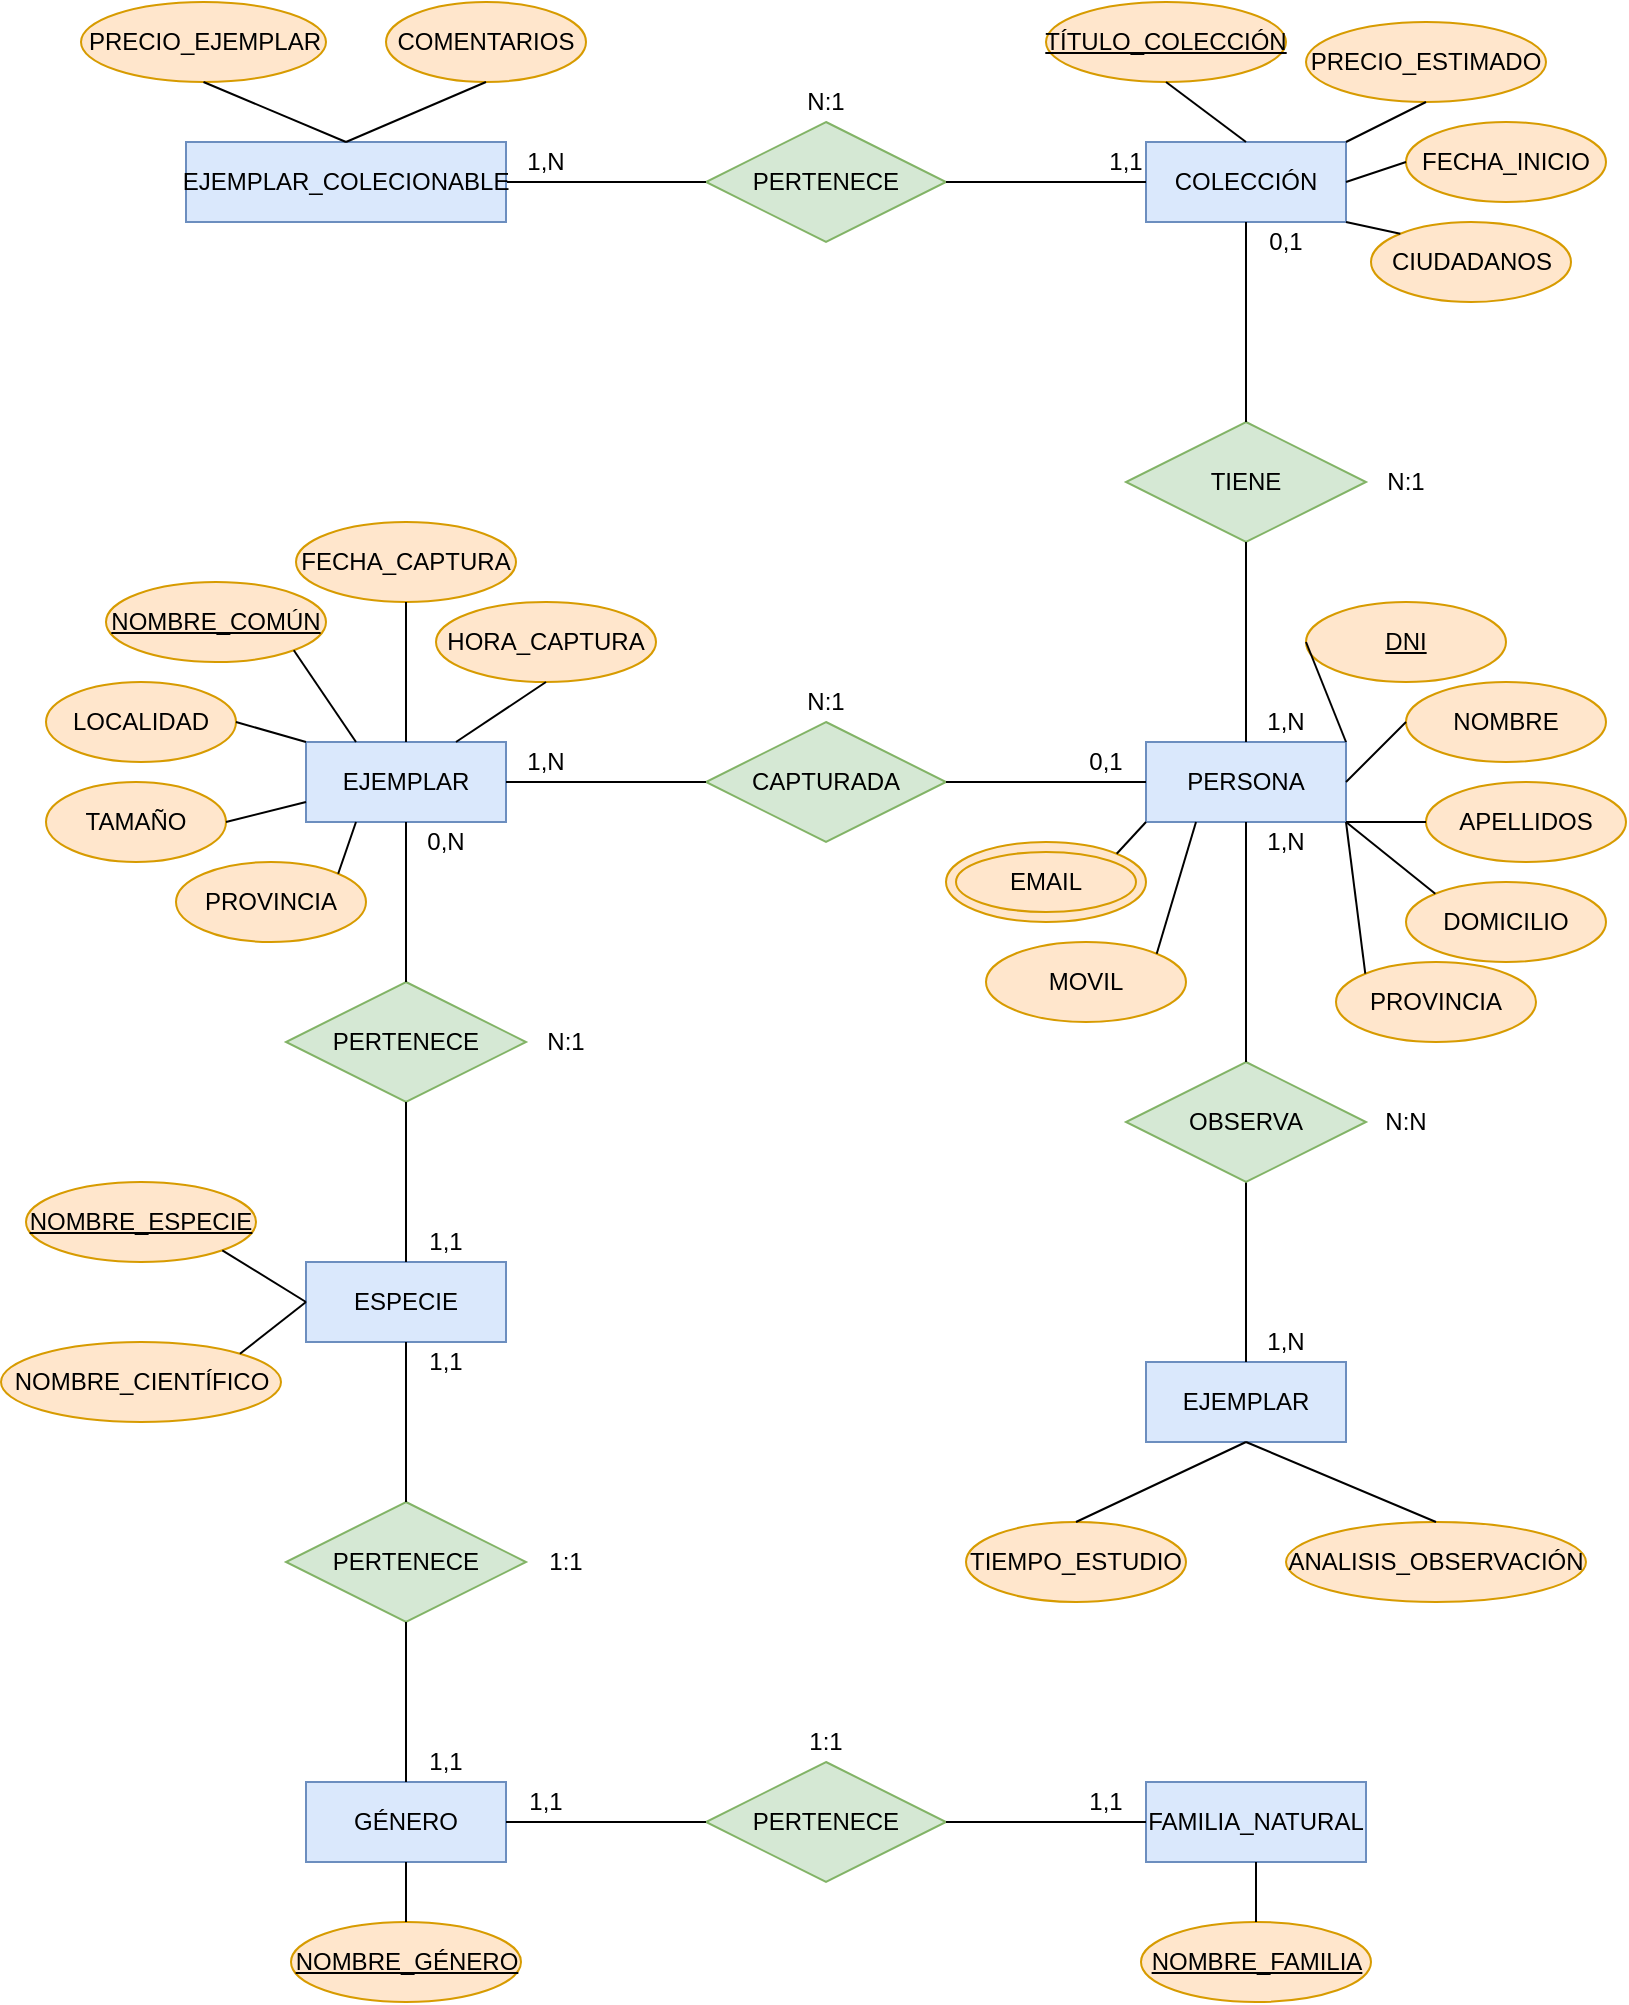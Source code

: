 <mxfile version="13.8.0" type="github">
  <diagram id="aS1bSHgf334arEzohaGG" name="Page-1">
    <mxGraphModel dx="461" dy="755" grid="1" gridSize="10" guides="1" tooltips="1" connect="1" arrows="1" fold="1" page="1" pageScale="1" pageWidth="827" pageHeight="1169" math="0" shadow="0">
      <root>
        <mxCell id="0" />
        <mxCell id="1" parent="0" />
        <mxCell id="4E6zuS6jmFUrRHndEYqX-1" value="EJEMPLAR" style="whiteSpace=wrap;html=1;align=center;fillColor=#dae8fc;strokeColor=#6c8ebf;" parent="1" vertex="1">
          <mxGeometry x="160" y="410" width="100" height="40" as="geometry" />
        </mxCell>
        <mxCell id="4E6zuS6jmFUrRHndEYqX-2" value="HORA_CAPTURA" style="ellipse;whiteSpace=wrap;html=1;align=center;fillColor=#ffe6cc;strokeColor=#d79b00;" parent="1" vertex="1">
          <mxGeometry x="225" y="340" width="110" height="40" as="geometry" />
        </mxCell>
        <mxCell id="4E6zuS6jmFUrRHndEYqX-4" value="CAPTURADA" style="shape=rhombus;perimeter=rhombusPerimeter;whiteSpace=wrap;html=1;align=center;fillColor=#d5e8d4;strokeColor=#82b366;" parent="1" vertex="1">
          <mxGeometry x="360" y="400" width="120" height="60" as="geometry" />
        </mxCell>
        <mxCell id="4E6zuS6jmFUrRHndEYqX-5" value="PERSONA" style="whiteSpace=wrap;html=1;align=center;fillColor=#dae8fc;strokeColor=#6c8ebf;" parent="1" vertex="1">
          <mxGeometry x="580" y="410" width="100" height="40" as="geometry" />
        </mxCell>
        <mxCell id="4E6zuS6jmFUrRHndEYqX-6" value="PERTENECE" style="shape=rhombus;perimeter=rhombusPerimeter;whiteSpace=wrap;html=1;align=center;fillColor=#d5e8d4;strokeColor=#82b366;" parent="1" vertex="1">
          <mxGeometry x="150" y="530" width="120" height="60" as="geometry" />
        </mxCell>
        <mxCell id="4E6zuS6jmFUrRHndEYqX-7" value="" style="endArrow=none;html=1;exitX=0.5;exitY=0;exitDx=0;exitDy=0;entryX=0.5;entryY=1;entryDx=0;entryDy=0;" parent="1" source="4E6zuS6jmFUrRHndEYqX-6" target="4E6zuS6jmFUrRHndEYqX-1" edge="1">
          <mxGeometry width="50" height="50" relative="1" as="geometry">
            <mxPoint x="390" y="550" as="sourcePoint" />
            <mxPoint x="230" y="460" as="targetPoint" />
          </mxGeometry>
        </mxCell>
        <mxCell id="4E6zuS6jmFUrRHndEYqX-8" value="ESPECIE" style="whiteSpace=wrap;html=1;align=center;fillColor=#dae8fc;strokeColor=#6c8ebf;" parent="1" vertex="1">
          <mxGeometry x="160" y="670" width="100" height="40" as="geometry" />
        </mxCell>
        <mxCell id="4E6zuS6jmFUrRHndEYqX-9" value="" style="endArrow=none;html=1;exitX=0.5;exitY=0;exitDx=0;exitDy=0;entryX=0.5;entryY=1;entryDx=0;entryDy=0;" parent="1" source="4E6zuS6jmFUrRHndEYqX-8" target="4E6zuS6jmFUrRHndEYqX-6" edge="1">
          <mxGeometry width="50" height="50" relative="1" as="geometry">
            <mxPoint x="390" y="650" as="sourcePoint" />
            <mxPoint x="440" y="600" as="targetPoint" />
          </mxGeometry>
        </mxCell>
        <mxCell id="4E6zuS6jmFUrRHndEYqX-10" value="PERTENECE" style="shape=rhombus;perimeter=rhombusPerimeter;whiteSpace=wrap;html=1;align=center;fillColor=#d5e8d4;strokeColor=#82b366;" parent="1" vertex="1">
          <mxGeometry x="150" y="790" width="120" height="60" as="geometry" />
        </mxCell>
        <mxCell id="4E6zuS6jmFUrRHndEYqX-11" value="" style="endArrow=none;html=1;exitX=0.5;exitY=0;exitDx=0;exitDy=0;entryX=0.5;entryY=1;entryDx=0;entryDy=0;" parent="1" source="4E6zuS6jmFUrRHndEYqX-10" target="4E6zuS6jmFUrRHndEYqX-8" edge="1">
          <mxGeometry width="50" height="50" relative="1" as="geometry">
            <mxPoint x="390" y="810" as="sourcePoint" />
            <mxPoint x="240" y="740" as="targetPoint" />
          </mxGeometry>
        </mxCell>
        <mxCell id="4E6zuS6jmFUrRHndEYqX-12" value="GÉNERO&lt;span style=&quot;color: rgba(0 , 0 , 0 , 0) ; font-family: monospace ; font-size: 0px&quot;&gt;%3CmxGraphModel%3E%3Croot%3E%3CmxCell%20id%3D%220%22%2F%3E%3CmxCell%20id%3D%221%22%20parent%3D%220%22%2F%3E%3CmxCell%20id%3D%222%22%20value%3D%22ES_SEGUIDA%22%20style%3D%22shape%3Drhombus%3Bperimeter%3DrhombusPerimeter%3BwhiteSpace%3Dwrap%3Bhtml%3D1%3Balign%3Dcenter%3BfillColor%3D%23d5e8d4%3BstrokeColor%3D%2382b366%3B%22%20vertex%3D%221%22%20parent%3D%221%22%3E%3CmxGeometry%20x%3D%22150%22%20y%3D%22200%22%20width%3D%22120%22%20height%3D%2260%22%20as%3D%22geometry%22%2F%3E%3C%2FmxCell%3E%3CmxCell%20id%3D%223%22%20value%3D%22%22%20style%3D%22endArrow%3Dnone%3Bhtml%3D1%3BexitX%3D0.5%3BexitY%3D0%3BexitDx%3D0%3BexitDy%3D0%3BentryX%3D0.5%3BentryY%3D1%3BentryDx%3D0%3BentryDy%3D0%3B%22%20edge%3D%221%22%20source%3D%222%22%20parent%3D%221%22%3E%3CmxGeometry%20width%3D%2250%22%20height%3D%2250%22%20relative%3D%221%22%20as%3D%22geometry%22%3E%3CmxPoint%20x%3D%22390%22%20y%3D%22220%22%20as%3D%22sourcePoint%22%2F%3E%3CmxPoint%20x%3D%22210%22%20y%3D%22120%22%20as%3D%22targetPoint%22%2F%3E%3C%2FmxGeometry%3E%3C%2FmxCell%3E%3CmxCell%20id%3D%224%22%20value%3D%22ANIMALES%22%20style%3D%22whiteSpace%3Dwrap%3Bhtml%3D1%3Balign%3Dcenter%3BfillColor%3D%23dae8fc%3BstrokeColor%3D%236c8ebf%3B%22%20vertex%3D%221%22%20parent%3D%221%22%3E%3CmxGeometry%20x%3D%22160%22%20y%3D%22340%22%20width%3D%22100%22%20height%3D%2240%22%20as%3D%22geometry%22%2F%3E%3C%2FmxCell%3E%3CmxCell%20id%3D%225%22%20value%3D%22%22%20style%3D%22endArrow%3Dnone%3Bhtml%3D1%3BexitX%3D0.5%3BexitY%3D0%3BexitDx%3D0%3BexitDy%3D0%3BentryX%3D0.5%3BentryY%3D1%3BentryDx%3D0%3BentryDy%3D0%3B%22%20edge%3D%221%22%20source%3D%224%22%20target%3D%222%22%20parent%3D%221%22%3E%3CmxGeometry%20width%3D%2250%22%20height%3D%2250%22%20relative%3D%221%22%20as%3D%22geometry%22%3E%3CmxPoint%20x%3D%22390%22%20y%3D%22320%22%20as%3D%22sourcePoint%22%2F%3E%3CmxPoint%20x%3D%22440%22%20y%3D%22270%22%20as%3D%22targetPoint%22%2F%3E%3C%2FmxGeometry%3E%3C%2FmxCell%3E%3C%2Froot%3E%3C%2FmxGraphModel%3E&lt;/span&gt;" style="whiteSpace=wrap;html=1;align=center;fillColor=#dae8fc;strokeColor=#6c8ebf;" parent="1" vertex="1">
          <mxGeometry x="160" y="930" width="100" height="40" as="geometry" />
        </mxCell>
        <mxCell id="4E6zuS6jmFUrRHndEYqX-13" value="" style="endArrow=none;html=1;exitX=0.5;exitY=0;exitDx=0;exitDy=0;entryX=0.5;entryY=1;entryDx=0;entryDy=0;" parent="1" source="4E6zuS6jmFUrRHndEYqX-12" target="4E6zuS6jmFUrRHndEYqX-10" edge="1">
          <mxGeometry width="50" height="50" relative="1" as="geometry">
            <mxPoint x="390" y="910" as="sourcePoint" />
            <mxPoint x="440" y="860" as="targetPoint" />
          </mxGeometry>
        </mxCell>
        <mxCell id="4E6zuS6jmFUrRHndEYqX-14" value="PERTENECE" style="shape=rhombus;perimeter=rhombusPerimeter;whiteSpace=wrap;html=1;align=center;fillColor=#d5e8d4;strokeColor=#82b366;" parent="1" vertex="1">
          <mxGeometry x="360" y="920" width="120" height="60" as="geometry" />
        </mxCell>
        <mxCell id="4E6zuS6jmFUrRHndEYqX-15" value="" style="endArrow=none;html=1;exitX=0;exitY=0.5;exitDx=0;exitDy=0;entryX=1;entryY=0.5;entryDx=0;entryDy=0;" parent="1" source="4E6zuS6jmFUrRHndEYqX-14" target="4E6zuS6jmFUrRHndEYqX-12" edge="1">
          <mxGeometry width="50" height="50" relative="1" as="geometry">
            <mxPoint x="390" y="1070" as="sourcePoint" />
            <mxPoint x="230" y="1000" as="targetPoint" />
          </mxGeometry>
        </mxCell>
        <mxCell id="4E6zuS6jmFUrRHndEYqX-16" value="FAMILIA_NATURAL" style="whiteSpace=wrap;html=1;align=center;fillColor=#dae8fc;strokeColor=#6c8ebf;" parent="1" vertex="1">
          <mxGeometry x="580" y="930" width="110" height="40" as="geometry" />
        </mxCell>
        <mxCell id="4E6zuS6jmFUrRHndEYqX-17" value="" style="endArrow=none;html=1;exitX=0;exitY=0.5;exitDx=0;exitDy=0;entryX=1;entryY=0.5;entryDx=0;entryDy=0;" parent="1" source="4E6zuS6jmFUrRHndEYqX-16" target="4E6zuS6jmFUrRHndEYqX-14" edge="1">
          <mxGeometry width="50" height="50" relative="1" as="geometry">
            <mxPoint x="390" y="1170" as="sourcePoint" />
            <mxPoint x="440" y="1120" as="targetPoint" />
          </mxGeometry>
        </mxCell>
        <mxCell id="4E6zuS6jmFUrRHndEYqX-18" value="TIENE" style="shape=rhombus;perimeter=rhombusPerimeter;whiteSpace=wrap;html=1;align=center;fillColor=#d5e8d4;strokeColor=#82b366;" parent="1" vertex="1">
          <mxGeometry x="570" y="250" width="120" height="60" as="geometry" />
        </mxCell>
        <mxCell id="4E6zuS6jmFUrRHndEYqX-19" value="COLECCIÓN" style="whiteSpace=wrap;html=1;align=center;fillColor=#dae8fc;strokeColor=#6c8ebf;" parent="1" vertex="1">
          <mxGeometry x="580" y="110" width="100" height="40" as="geometry" />
        </mxCell>
        <mxCell id="4E6zuS6jmFUrRHndEYqX-20" value="PERTENECE" style="shape=rhombus;perimeter=rhombusPerimeter;whiteSpace=wrap;html=1;align=center;fillColor=#d5e8d4;strokeColor=#82b366;" parent="1" vertex="1">
          <mxGeometry x="360" y="100" width="120" height="60" as="geometry" />
        </mxCell>
        <mxCell id="4E6zuS6jmFUrRHndEYqX-21" value="" style="endArrow=none;html=1;exitX=1;exitY=0.5;exitDx=0;exitDy=0;entryX=0;entryY=0.5;entryDx=0;entryDy=0;" parent="1" source="4E6zuS6jmFUrRHndEYqX-1" target="4E6zuS6jmFUrRHndEYqX-4" edge="1">
          <mxGeometry width="50" height="50" relative="1" as="geometry">
            <mxPoint x="390" y="410" as="sourcePoint" />
            <mxPoint x="440" y="360" as="targetPoint" />
          </mxGeometry>
        </mxCell>
        <mxCell id="4E6zuS6jmFUrRHndEYqX-22" value="" style="endArrow=none;html=1;exitX=1;exitY=0.5;exitDx=0;exitDy=0;entryX=0;entryY=0.5;entryDx=0;entryDy=0;" parent="1" source="4E6zuS6jmFUrRHndEYqX-4" target="4E6zuS6jmFUrRHndEYqX-5" edge="1">
          <mxGeometry width="50" height="50" relative="1" as="geometry">
            <mxPoint x="270" y="440" as="sourcePoint" />
            <mxPoint x="370" y="440" as="targetPoint" />
          </mxGeometry>
        </mxCell>
        <mxCell id="4E6zuS6jmFUrRHndEYqX-23" value="" style="endArrow=none;html=1;exitX=0.5;exitY=0;exitDx=0;exitDy=0;entryX=0.5;entryY=1;entryDx=0;entryDy=0;" parent="1" source="4E6zuS6jmFUrRHndEYqX-5" target="4E6zuS6jmFUrRHndEYqX-18" edge="1">
          <mxGeometry width="50" height="50" relative="1" as="geometry">
            <mxPoint x="280" y="450" as="sourcePoint" />
            <mxPoint x="380" y="450" as="targetPoint" />
          </mxGeometry>
        </mxCell>
        <mxCell id="4E6zuS6jmFUrRHndEYqX-24" value="" style="endArrow=none;html=1;exitX=0.5;exitY=0;exitDx=0;exitDy=0;entryX=0.5;entryY=1;entryDx=0;entryDy=0;" parent="1" source="4E6zuS6jmFUrRHndEYqX-18" target="4E6zuS6jmFUrRHndEYqX-19" edge="1">
          <mxGeometry width="50" height="50" relative="1" as="geometry">
            <mxPoint x="290" y="460" as="sourcePoint" />
            <mxPoint x="390" y="460" as="targetPoint" />
          </mxGeometry>
        </mxCell>
        <mxCell id="4E6zuS6jmFUrRHndEYqX-25" value="" style="endArrow=none;html=1;exitX=1;exitY=0.5;exitDx=0;exitDy=0;entryX=0;entryY=0.5;entryDx=0;entryDy=0;" parent="1" source="4E6zuS6jmFUrRHndEYqX-67" target="4E6zuS6jmFUrRHndEYqX-20" edge="1">
          <mxGeometry width="50" height="50" relative="1" as="geometry">
            <mxPoint x="300" y="470" as="sourcePoint" />
            <mxPoint x="400" y="470" as="targetPoint" />
          </mxGeometry>
        </mxCell>
        <mxCell id="4E6zuS6jmFUrRHndEYqX-26" value="" style="endArrow=none;html=1;exitX=1;exitY=0.5;exitDx=0;exitDy=0;entryX=0;entryY=0.5;entryDx=0;entryDy=0;" parent="1" source="4E6zuS6jmFUrRHndEYqX-20" target="4E6zuS6jmFUrRHndEYqX-19" edge="1">
          <mxGeometry width="50" height="50" relative="1" as="geometry">
            <mxPoint x="390" y="210" as="sourcePoint" />
            <mxPoint x="440" y="160" as="targetPoint" />
          </mxGeometry>
        </mxCell>
        <mxCell id="4E6zuS6jmFUrRHndEYqX-27" value="N:1" style="text;html=1;strokeColor=none;fillColor=none;align=center;verticalAlign=middle;whiteSpace=wrap;rounded=0;" parent="1" vertex="1">
          <mxGeometry x="400" y="80" width="40" height="20" as="geometry" />
        </mxCell>
        <mxCell id="4E6zuS6jmFUrRHndEYqX-28" value="1,N" style="text;html=1;strokeColor=none;fillColor=none;align=center;verticalAlign=middle;whiteSpace=wrap;rounded=0;" parent="1" vertex="1">
          <mxGeometry x="260" y="110" width="40" height="20" as="geometry" />
        </mxCell>
        <mxCell id="4E6zuS6jmFUrRHndEYqX-29" value="1,1" style="text;html=1;strokeColor=none;fillColor=none;align=center;verticalAlign=middle;whiteSpace=wrap;rounded=0;" parent="1" vertex="1">
          <mxGeometry x="550" y="110" width="40" height="20" as="geometry" />
        </mxCell>
        <mxCell id="4E6zuS6jmFUrRHndEYqX-30" value="0,1" style="text;html=1;strokeColor=none;fillColor=none;align=center;verticalAlign=middle;whiteSpace=wrap;rounded=0;" parent="1" vertex="1">
          <mxGeometry x="630" y="150" width="40" height="20" as="geometry" />
        </mxCell>
        <mxCell id="4E6zuS6jmFUrRHndEYqX-31" value="N:1" style="text;html=1;strokeColor=none;fillColor=none;align=center;verticalAlign=middle;whiteSpace=wrap;rounded=0;" parent="1" vertex="1">
          <mxGeometry x="690" y="270" width="40" height="20" as="geometry" />
        </mxCell>
        <mxCell id="4E6zuS6jmFUrRHndEYqX-33" value="1,N" style="text;html=1;strokeColor=none;fillColor=none;align=center;verticalAlign=middle;whiteSpace=wrap;rounded=0;" parent="1" vertex="1">
          <mxGeometry x="630" y="390" width="40" height="20" as="geometry" />
        </mxCell>
        <mxCell id="4E6zuS6jmFUrRHndEYqX-34" value="1,N" style="text;html=1;strokeColor=none;fillColor=none;align=center;verticalAlign=middle;whiteSpace=wrap;rounded=0;" parent="1" vertex="1">
          <mxGeometry x="260" y="410" width="40" height="20" as="geometry" />
        </mxCell>
        <mxCell id="4E6zuS6jmFUrRHndEYqX-35" value="N:1" style="text;html=1;strokeColor=none;fillColor=none;align=center;verticalAlign=middle;whiteSpace=wrap;rounded=0;" parent="1" vertex="1">
          <mxGeometry x="400" y="380" width="40" height="20" as="geometry" />
        </mxCell>
        <mxCell id="4E6zuS6jmFUrRHndEYqX-36" value="0,1" style="text;html=1;strokeColor=none;fillColor=none;align=center;verticalAlign=middle;whiteSpace=wrap;rounded=0;" parent="1" vertex="1">
          <mxGeometry x="540" y="410" width="40" height="20" as="geometry" />
        </mxCell>
        <mxCell id="4E6zuS6jmFUrRHndEYqX-37" value="DNI" style="ellipse;whiteSpace=wrap;html=1;align=center;fillColor=#ffe6cc;strokeColor=#d79b00;fontStyle=4" parent="1" vertex="1">
          <mxGeometry x="660" y="340" width="100" height="40" as="geometry" />
        </mxCell>
        <mxCell id="4E6zuS6jmFUrRHndEYqX-38" value="NOMBRE_FAMILIA" style="ellipse;whiteSpace=wrap;html=1;align=center;fillColor=#ffe6cc;strokeColor=#d79b00;fontStyle=4" parent="1" vertex="1">
          <mxGeometry x="577.5" y="1000" width="115" height="40" as="geometry" />
        </mxCell>
        <mxCell id="4E6zuS6jmFUrRHndEYqX-39" value="" style="endArrow=none;html=1;entryX=0.5;entryY=1;entryDx=0;entryDy=0;exitX=0.5;exitY=0;exitDx=0;exitDy=0;" parent="1" source="4E6zuS6jmFUrRHndEYqX-38" target="4E6zuS6jmFUrRHndEYqX-16" edge="1">
          <mxGeometry width="50" height="50" relative="1" as="geometry">
            <mxPoint x="400" y="800" as="sourcePoint" />
            <mxPoint x="450" y="750" as="targetPoint" />
          </mxGeometry>
        </mxCell>
        <mxCell id="4E6zuS6jmFUrRHndEYqX-40" value="NOMBRE_GÉNERO" style="ellipse;whiteSpace=wrap;html=1;align=center;fillColor=#ffe6cc;strokeColor=#d79b00;fontStyle=4" parent="1" vertex="1">
          <mxGeometry x="152.5" y="1000" width="115" height="40" as="geometry" />
        </mxCell>
        <mxCell id="4E6zuS6jmFUrRHndEYqX-41" value="" style="endArrow=none;html=1;exitX=0.5;exitY=0;exitDx=0;exitDy=0;entryX=0.5;entryY=1;entryDx=0;entryDy=0;" parent="1" source="4E6zuS6jmFUrRHndEYqX-40" target="4E6zuS6jmFUrRHndEYqX-12" edge="1">
          <mxGeometry width="50" height="50" relative="1" as="geometry">
            <mxPoint x="400" y="800" as="sourcePoint" />
            <mxPoint x="450" y="750" as="targetPoint" />
          </mxGeometry>
        </mxCell>
        <mxCell id="4E6zuS6jmFUrRHndEYqX-42" value="1,1" style="text;html=1;strokeColor=none;fillColor=none;align=center;verticalAlign=middle;whiteSpace=wrap;rounded=0;" parent="1" vertex="1">
          <mxGeometry x="260" y="930" width="40" height="20" as="geometry" />
        </mxCell>
        <mxCell id="4E6zuS6jmFUrRHndEYqX-43" value="1,1" style="text;html=1;strokeColor=none;fillColor=none;align=center;verticalAlign=middle;whiteSpace=wrap;rounded=0;" parent="1" vertex="1">
          <mxGeometry x="540" y="930" width="40" height="20" as="geometry" />
        </mxCell>
        <mxCell id="4E6zuS6jmFUrRHndEYqX-44" value="1:1" style="text;html=1;strokeColor=none;fillColor=none;align=center;verticalAlign=middle;whiteSpace=wrap;rounded=0;" parent="1" vertex="1">
          <mxGeometry x="400" y="900" width="40" height="20" as="geometry" />
        </mxCell>
        <mxCell id="4E6zuS6jmFUrRHndEYqX-46" value="NOMBRE_CIENTÍFICO" style="ellipse;whiteSpace=wrap;html=1;align=center;fillColor=#ffe6cc;strokeColor=#d79b00;fontStyle=0" parent="1" vertex="1">
          <mxGeometry x="7.5" y="710" width="140" height="40" as="geometry" />
        </mxCell>
        <mxCell id="4E6zuS6jmFUrRHndEYqX-47" value="NOMBRE_ESPECIE" style="ellipse;whiteSpace=wrap;html=1;align=center;fillColor=#ffe6cc;strokeColor=#d79b00;fontStyle=4" parent="1" vertex="1">
          <mxGeometry x="20" y="630" width="115" height="40" as="geometry" />
        </mxCell>
        <mxCell id="4E6zuS6jmFUrRHndEYqX-48" value="" style="endArrow=none;html=1;exitX=1;exitY=0;exitDx=0;exitDy=0;entryX=0;entryY=0.5;entryDx=0;entryDy=0;" parent="1" source="4E6zuS6jmFUrRHndEYqX-46" target="4E6zuS6jmFUrRHndEYqX-8" edge="1">
          <mxGeometry width="50" height="50" relative="1" as="geometry">
            <mxPoint x="400" y="800" as="sourcePoint" />
            <mxPoint x="450" y="750" as="targetPoint" />
          </mxGeometry>
        </mxCell>
        <mxCell id="4E6zuS6jmFUrRHndEYqX-49" value="" style="endArrow=none;html=1;exitX=1;exitY=1;exitDx=0;exitDy=0;entryX=0;entryY=0.5;entryDx=0;entryDy=0;" parent="1" source="4E6zuS6jmFUrRHndEYqX-47" target="4E6zuS6jmFUrRHndEYqX-8" edge="1">
          <mxGeometry width="50" height="50" relative="1" as="geometry">
            <mxPoint x="400" y="800" as="sourcePoint" />
            <mxPoint x="450" y="750" as="targetPoint" />
          </mxGeometry>
        </mxCell>
        <mxCell id="4E6zuS6jmFUrRHndEYqX-50" value="1:1" style="text;html=1;strokeColor=none;fillColor=none;align=center;verticalAlign=middle;whiteSpace=wrap;rounded=0;" parent="1" vertex="1">
          <mxGeometry x="270" y="810" width="40" height="20" as="geometry" />
        </mxCell>
        <mxCell id="4E6zuS6jmFUrRHndEYqX-51" value="1,1" style="text;html=1;strokeColor=none;fillColor=none;align=center;verticalAlign=middle;whiteSpace=wrap;rounded=0;" parent="1" vertex="1">
          <mxGeometry x="210" y="710" width="40" height="20" as="geometry" />
        </mxCell>
        <mxCell id="4E6zuS6jmFUrRHndEYqX-52" value="1,1" style="text;html=1;strokeColor=none;fillColor=none;align=center;verticalAlign=middle;whiteSpace=wrap;rounded=0;" parent="1" vertex="1">
          <mxGeometry x="210" y="910" width="40" height="20" as="geometry" />
        </mxCell>
        <mxCell id="4E6zuS6jmFUrRHndEYqX-53" value="NOMBRE" style="ellipse;whiteSpace=wrap;html=1;align=center;fillColor=#ffe6cc;strokeColor=#d79b00;" parent="1" vertex="1">
          <mxGeometry x="710" y="380" width="100" height="40" as="geometry" />
        </mxCell>
        <mxCell id="4E6zuS6jmFUrRHndEYqX-54" value="APELLIDOS&lt;span style=&quot;color: rgba(0 , 0 , 0 , 0) ; font-family: monospace ; font-size: 0px&quot;&gt;%3CmxGraphModel%3E%3Croot%3E%3CmxCell%20id%3D%220%22%2F%3E%3CmxCell%20id%3D%221%22%20parent%3D%220%22%2F%3E%3CmxCell%20id%3D%222%22%20value%3D%22NOMBRE%22%20style%3D%22ellipse%3BwhiteSpace%3Dwrap%3Bhtml%3D1%3Balign%3Dcenter%3BfillColor%3D%23ffe6cc%3BstrokeColor%3D%23d79b00%3B%22%20vertex%3D%221%22%20parent%3D%221%22%3E%3CmxGeometry%20x%3D%22690%22%20y%3D%22460%22%20width%3D%22100%22%20height%3D%2240%22%20as%3D%22geometry%22%2F%3E%3C%2FmxCell%3E%3C%2Froot%3E%3C%2FmxGraphModel%3E&lt;/span&gt;" style="ellipse;whiteSpace=wrap;html=1;align=center;fillColor=#ffe6cc;strokeColor=#d79b00;" parent="1" vertex="1">
          <mxGeometry x="720" y="430" width="100" height="40" as="geometry" />
        </mxCell>
        <mxCell id="4E6zuS6jmFUrRHndEYqX-55" value="DOMICILIO" style="ellipse;whiteSpace=wrap;html=1;align=center;fillColor=#ffe6cc;strokeColor=#d79b00;" parent="1" vertex="1">
          <mxGeometry x="710" y="480" width="100" height="40" as="geometry" />
        </mxCell>
        <mxCell id="4E6zuS6jmFUrRHndEYqX-56" value="MOVIL" style="ellipse;whiteSpace=wrap;html=1;align=center;fillColor=#ffe6cc;strokeColor=#d79b00;" parent="1" vertex="1">
          <mxGeometry x="500" y="510" width="100" height="40" as="geometry" />
        </mxCell>
        <mxCell id="4E6zuS6jmFUrRHndEYqX-57" value="EMAIL" style="ellipse;whiteSpace=wrap;html=1;align=center;fillColor=#ffe6cc;strokeColor=#d79b00;" parent="1" vertex="1">
          <mxGeometry x="480" y="460" width="100" height="40" as="geometry" />
        </mxCell>
        <mxCell id="4E6zuS6jmFUrRHndEYqX-58" value="" style="ellipse;whiteSpace=wrap;html=1;align=center;strokeColor=#d79b00;fillColor=none;" parent="1" vertex="1">
          <mxGeometry x="485" y="465" width="90" height="30" as="geometry" />
        </mxCell>
        <mxCell id="4E6zuS6jmFUrRHndEYqX-59" value="PROVINCIA" style="ellipse;whiteSpace=wrap;html=1;align=center;fillColor=#ffe6cc;strokeColor=#d79b00;" parent="1" vertex="1">
          <mxGeometry x="675" y="520" width="100" height="40" as="geometry" />
        </mxCell>
        <mxCell id="4E6zuS6jmFUrRHndEYqX-60" value="" style="endArrow=none;html=1;fontColor=#000000;entryX=1;entryY=0;entryDx=0;entryDy=0;exitX=0;exitY=1;exitDx=0;exitDy=0;" parent="1" source="4E6zuS6jmFUrRHndEYqX-5" target="4E6zuS6jmFUrRHndEYqX-57" edge="1">
          <mxGeometry width="50" height="50" relative="1" as="geometry">
            <mxPoint x="400" y="560" as="sourcePoint" />
            <mxPoint x="450" y="510" as="targetPoint" />
          </mxGeometry>
        </mxCell>
        <mxCell id="4E6zuS6jmFUrRHndEYqX-61" value="" style="endArrow=none;html=1;fontColor=#000000;entryX=1;entryY=0;entryDx=0;entryDy=0;exitX=0.25;exitY=1;exitDx=0;exitDy=0;" parent="1" source="4E6zuS6jmFUrRHndEYqX-5" target="4E6zuS6jmFUrRHndEYqX-56" edge="1">
          <mxGeometry width="50" height="50" relative="1" as="geometry">
            <mxPoint x="590" y="460" as="sourcePoint" />
            <mxPoint x="575.146" y="475.774" as="targetPoint" />
          </mxGeometry>
        </mxCell>
        <mxCell id="4E6zuS6jmFUrRHndEYqX-62" value="" style="endArrow=none;html=1;fontColor=#000000;entryX=0;entryY=0;entryDx=0;entryDy=0;exitX=1;exitY=1;exitDx=0;exitDy=0;" parent="1" source="4E6zuS6jmFUrRHndEYqX-5" target="4E6zuS6jmFUrRHndEYqX-59" edge="1">
          <mxGeometry width="50" height="50" relative="1" as="geometry">
            <mxPoint x="600" y="470" as="sourcePoint" />
            <mxPoint x="585.146" y="485.774" as="targetPoint" />
          </mxGeometry>
        </mxCell>
        <mxCell id="4E6zuS6jmFUrRHndEYqX-63" value="" style="endArrow=none;html=1;fontColor=#000000;entryX=0;entryY=0;entryDx=0;entryDy=0;exitX=1;exitY=1;exitDx=0;exitDy=0;" parent="1" source="4E6zuS6jmFUrRHndEYqX-5" target="4E6zuS6jmFUrRHndEYqX-55" edge="1">
          <mxGeometry width="50" height="50" relative="1" as="geometry">
            <mxPoint x="610" y="480" as="sourcePoint" />
            <mxPoint x="595.146" y="495.774" as="targetPoint" />
          </mxGeometry>
        </mxCell>
        <mxCell id="4E6zuS6jmFUrRHndEYqX-64" value="" style="endArrow=none;html=1;fontColor=#000000;entryX=0;entryY=0.5;entryDx=0;entryDy=0;exitX=1;exitY=1;exitDx=0;exitDy=0;" parent="1" source="4E6zuS6jmFUrRHndEYqX-5" target="4E6zuS6jmFUrRHndEYqX-54" edge="1">
          <mxGeometry width="50" height="50" relative="1" as="geometry">
            <mxPoint x="620" y="490" as="sourcePoint" />
            <mxPoint x="605.146" y="505.774" as="targetPoint" />
          </mxGeometry>
        </mxCell>
        <mxCell id="4E6zuS6jmFUrRHndEYqX-65" value="" style="endArrow=none;html=1;fontColor=#000000;entryX=0;entryY=0.5;entryDx=0;entryDy=0;exitX=1;exitY=0.5;exitDx=0;exitDy=0;" parent="1" source="4E6zuS6jmFUrRHndEYqX-5" target="4E6zuS6jmFUrRHndEYqX-53" edge="1">
          <mxGeometry width="50" height="50" relative="1" as="geometry">
            <mxPoint x="690" y="460" as="sourcePoint" />
            <mxPoint x="715" y="480" as="targetPoint" />
          </mxGeometry>
        </mxCell>
        <mxCell id="4E6zuS6jmFUrRHndEYqX-66" value="" style="endArrow=none;html=1;fontColor=#000000;entryX=0;entryY=0.5;entryDx=0;entryDy=0;exitX=1;exitY=0;exitDx=0;exitDy=0;" parent="1" source="4E6zuS6jmFUrRHndEYqX-5" target="4E6zuS6jmFUrRHndEYqX-37" edge="1">
          <mxGeometry width="50" height="50" relative="1" as="geometry">
            <mxPoint x="700" y="470" as="sourcePoint" />
            <mxPoint x="725" y="490" as="targetPoint" />
          </mxGeometry>
        </mxCell>
        <mxCell id="4E6zuS6jmFUrRHndEYqX-67" value="EJEMPLAR_COLECIONABLE" style="whiteSpace=wrap;html=1;align=center;fillColor=#dae8fc;strokeColor=#6c8ebf;" parent="1" vertex="1">
          <mxGeometry x="100" y="110" width="160" height="40" as="geometry" />
        </mxCell>
        <mxCell id="4E6zuS6jmFUrRHndEYqX-68" value="EJEMPLAR" style="whiteSpace=wrap;html=1;align=center;fillColor=#dae8fc;strokeColor=#6c8ebf;" parent="1" vertex="1">
          <mxGeometry x="580" y="720" width="100" height="40" as="geometry" />
        </mxCell>
        <mxCell id="4E6zuS6jmFUrRHndEYqX-69" value="" style="endArrow=none;html=1;fontColor=#000000;entryX=0.5;entryY=1;entryDx=0;entryDy=0;exitX=0.5;exitY=0;exitDx=0;exitDy=0;" parent="1" source="4E6zuS6jmFUrRHndEYqX-68" target="4E6zuS6jmFUrRHndEYqX-89" edge="1">
          <mxGeometry width="50" height="50" relative="1" as="geometry">
            <mxPoint x="400" y="440" as="sourcePoint" />
            <mxPoint x="450" y="390" as="targetPoint" />
          </mxGeometry>
        </mxCell>
        <mxCell id="4E6zuS6jmFUrRHndEYqX-70" value="PRECIO_EJEMPLAR" style="ellipse;whiteSpace=wrap;html=1;align=center;fillColor=#ffe6cc;strokeColor=#d79b00;" parent="1" vertex="1">
          <mxGeometry x="47.5" y="40" width="122.5" height="40" as="geometry" />
        </mxCell>
        <mxCell id="4E6zuS6jmFUrRHndEYqX-71" value="COMENTARIOS" style="ellipse;whiteSpace=wrap;html=1;align=center;fillColor=#ffe6cc;strokeColor=#d79b00;" parent="1" vertex="1">
          <mxGeometry x="200" y="40" width="100" height="40" as="geometry" />
        </mxCell>
        <mxCell id="4E6zuS6jmFUrRHndEYqX-72" value="" style="endArrow=none;html=1;fontColor=#000000;exitX=0.5;exitY=0;exitDx=0;exitDy=0;entryX=0.5;entryY=1;entryDx=0;entryDy=0;" parent="1" source="4E6zuS6jmFUrRHndEYqX-67" target="4E6zuS6jmFUrRHndEYqX-71" edge="1">
          <mxGeometry width="50" height="50" relative="1" as="geometry">
            <mxPoint x="400" y="330" as="sourcePoint" />
            <mxPoint x="450" y="280" as="targetPoint" />
          </mxGeometry>
        </mxCell>
        <mxCell id="4E6zuS6jmFUrRHndEYqX-73" value="" style="endArrow=none;html=1;fontColor=#000000;exitX=0.5;exitY=0;exitDx=0;exitDy=0;entryX=0.5;entryY=1;entryDx=0;entryDy=0;" parent="1" source="4E6zuS6jmFUrRHndEYqX-67" target="4E6zuS6jmFUrRHndEYqX-70" edge="1">
          <mxGeometry width="50" height="50" relative="1" as="geometry">
            <mxPoint x="400" y="330" as="sourcePoint" />
            <mxPoint x="450" y="280" as="targetPoint" />
          </mxGeometry>
        </mxCell>
        <mxCell id="4E6zuS6jmFUrRHndEYqX-74" value="TIEMPO_ESTUDIO" style="ellipse;whiteSpace=wrap;html=1;align=center;fillColor=#ffe6cc;strokeColor=#d79b00;" parent="1" vertex="1">
          <mxGeometry x="490" y="800" width="110" height="40" as="geometry" />
        </mxCell>
        <mxCell id="4E6zuS6jmFUrRHndEYqX-75" value="ANALISIS_OBSERVACIÓN" style="ellipse;whiteSpace=wrap;html=1;align=center;fillColor=#ffe6cc;strokeColor=#d79b00;" parent="1" vertex="1">
          <mxGeometry x="650" y="800" width="150" height="40" as="geometry" />
        </mxCell>
        <mxCell id="4E6zuS6jmFUrRHndEYqX-76" value="" style="endArrow=none;html=1;fontColor=#000000;exitX=0.5;exitY=0;exitDx=0;exitDy=0;entryX=0.5;entryY=1;entryDx=0;entryDy=0;" parent="1" source="4E6zuS6jmFUrRHndEYqX-74" target="4E6zuS6jmFUrRHndEYqX-68" edge="1">
          <mxGeometry width="50" height="50" relative="1" as="geometry">
            <mxPoint x="405" y="660" as="sourcePoint" />
            <mxPoint x="455" y="610" as="targetPoint" />
          </mxGeometry>
        </mxCell>
        <mxCell id="4E6zuS6jmFUrRHndEYqX-77" value="" style="endArrow=none;html=1;fontColor=#000000;exitX=0.5;exitY=0;exitDx=0;exitDy=0;entryX=0.5;entryY=1;entryDx=0;entryDy=0;" parent="1" source="4E6zuS6jmFUrRHndEYqX-75" target="4E6zuS6jmFUrRHndEYqX-68" edge="1">
          <mxGeometry width="50" height="50" relative="1" as="geometry">
            <mxPoint x="555" y="810" as="sourcePoint" />
            <mxPoint x="645" y="770" as="targetPoint" />
          </mxGeometry>
        </mxCell>
        <mxCell id="4E6zuS6jmFUrRHndEYqX-78" value="FECHA_CAPTURA" style="ellipse;whiteSpace=wrap;html=1;align=center;fillColor=#ffe6cc;strokeColor=#d79b00;" parent="1" vertex="1">
          <mxGeometry x="155" y="300" width="110" height="40" as="geometry" />
        </mxCell>
        <mxCell id="4E6zuS6jmFUrRHndEYqX-79" value="NOMBRE_COMÚN" style="ellipse;whiteSpace=wrap;html=1;align=center;fillColor=#ffe6cc;strokeColor=#d79b00;fontStyle=4" parent="1" vertex="1">
          <mxGeometry x="60" y="330" width="110" height="40" as="geometry" />
        </mxCell>
        <mxCell id="4E6zuS6jmFUrRHndEYqX-80" value="PROVINCIA" style="ellipse;whiteSpace=wrap;html=1;align=center;fillColor=#ffe6cc;strokeColor=#d79b00;" parent="1" vertex="1">
          <mxGeometry x="95" y="470" width="95" height="40" as="geometry" />
        </mxCell>
        <mxCell id="4E6zuS6jmFUrRHndEYqX-81" value="LOCALIDAD" style="ellipse;whiteSpace=wrap;html=1;align=center;fillColor=#ffe6cc;strokeColor=#d79b00;" parent="1" vertex="1">
          <mxGeometry x="30" y="380" width="95" height="40" as="geometry" />
        </mxCell>
        <mxCell id="4E6zuS6jmFUrRHndEYqX-82" value="TAMAÑO" style="ellipse;whiteSpace=wrap;html=1;align=center;fillColor=#ffe6cc;strokeColor=#d79b00;" parent="1" vertex="1">
          <mxGeometry x="30" y="430" width="90" height="40" as="geometry" />
        </mxCell>
        <mxCell id="4E6zuS6jmFUrRHndEYqX-83" value="" style="endArrow=none;html=1;fontColor=#000000;exitX=0.5;exitY=0;exitDx=0;exitDy=0;entryX=0.5;entryY=1;entryDx=0;entryDy=0;" parent="1" source="4E6zuS6jmFUrRHndEYqX-1" target="4E6zuS6jmFUrRHndEYqX-78" edge="1">
          <mxGeometry width="50" height="50" relative="1" as="geometry">
            <mxPoint x="400" y="440" as="sourcePoint" />
            <mxPoint x="450" y="390" as="targetPoint" />
          </mxGeometry>
        </mxCell>
        <mxCell id="4E6zuS6jmFUrRHndEYqX-84" value="" style="endArrow=none;html=1;fontColor=#000000;exitX=0.75;exitY=0;exitDx=0;exitDy=0;entryX=0.5;entryY=1;entryDx=0;entryDy=0;" parent="1" source="4E6zuS6jmFUrRHndEYqX-1" target="4E6zuS6jmFUrRHndEYqX-2" edge="1">
          <mxGeometry width="50" height="50" relative="1" as="geometry">
            <mxPoint x="220" y="420" as="sourcePoint" />
            <mxPoint x="220" y="350" as="targetPoint" />
          </mxGeometry>
        </mxCell>
        <mxCell id="4E6zuS6jmFUrRHndEYqX-85" value="" style="endArrow=none;html=1;fontColor=#000000;exitX=0.25;exitY=0;exitDx=0;exitDy=0;entryX=1;entryY=1;entryDx=0;entryDy=0;" parent="1" source="4E6zuS6jmFUrRHndEYqX-1" target="4E6zuS6jmFUrRHndEYqX-79" edge="1">
          <mxGeometry width="50" height="50" relative="1" as="geometry">
            <mxPoint x="230" y="430" as="sourcePoint" />
            <mxPoint x="230" y="360" as="targetPoint" />
          </mxGeometry>
        </mxCell>
        <mxCell id="4E6zuS6jmFUrRHndEYqX-86" value="" style="endArrow=none;html=1;fontColor=#000000;exitX=0;exitY=0;exitDx=0;exitDy=0;entryX=1;entryY=0.5;entryDx=0;entryDy=0;" parent="1" source="4E6zuS6jmFUrRHndEYqX-1" target="4E6zuS6jmFUrRHndEYqX-81" edge="1">
          <mxGeometry width="50" height="50" relative="1" as="geometry">
            <mxPoint x="240" y="440" as="sourcePoint" />
            <mxPoint x="240" y="370" as="targetPoint" />
          </mxGeometry>
        </mxCell>
        <mxCell id="4E6zuS6jmFUrRHndEYqX-87" value="" style="endArrow=none;html=1;fontColor=#000000;exitX=0;exitY=0.75;exitDx=0;exitDy=0;entryX=1;entryY=0.5;entryDx=0;entryDy=0;" parent="1" source="4E6zuS6jmFUrRHndEYqX-1" target="4E6zuS6jmFUrRHndEYqX-82" edge="1">
          <mxGeometry width="50" height="50" relative="1" as="geometry">
            <mxPoint x="250" y="450" as="sourcePoint" />
            <mxPoint x="250" y="380" as="targetPoint" />
          </mxGeometry>
        </mxCell>
        <mxCell id="4E6zuS6jmFUrRHndEYqX-88" value="" style="endArrow=none;html=1;fontColor=#000000;exitX=1;exitY=0;exitDx=0;exitDy=0;entryX=0.25;entryY=1;entryDx=0;entryDy=0;" parent="1" source="4E6zuS6jmFUrRHndEYqX-80" target="4E6zuS6jmFUrRHndEYqX-1" edge="1">
          <mxGeometry width="50" height="50" relative="1" as="geometry">
            <mxPoint x="260" y="460" as="sourcePoint" />
            <mxPoint x="260" y="390" as="targetPoint" />
          </mxGeometry>
        </mxCell>
        <mxCell id="4E6zuS6jmFUrRHndEYqX-89" value="OBSERVA" style="shape=rhombus;perimeter=rhombusPerimeter;whiteSpace=wrap;html=1;align=center;fillColor=#d5e8d4;strokeColor=#82b366;" parent="1" vertex="1">
          <mxGeometry x="570" y="570" width="120" height="60" as="geometry" />
        </mxCell>
        <mxCell id="4E6zuS6jmFUrRHndEYqX-90" value="" style="endArrow=none;html=1;fontColor=#000000;entryX=0.5;entryY=1;entryDx=0;entryDy=0;exitX=0.5;exitY=0;exitDx=0;exitDy=0;" parent="1" source="4E6zuS6jmFUrRHndEYqX-89" target="4E6zuS6jmFUrRHndEYqX-5" edge="1">
          <mxGeometry width="50" height="50" relative="1" as="geometry">
            <mxPoint x="640" y="730" as="sourcePoint" />
            <mxPoint x="640" y="640" as="targetPoint" />
          </mxGeometry>
        </mxCell>
        <mxCell id="4E6zuS6jmFUrRHndEYqX-91" value="1,N" style="text;html=1;strokeColor=none;fillColor=none;align=center;verticalAlign=middle;whiteSpace=wrap;rounded=0;fontColor=#000000;" parent="1" vertex="1">
          <mxGeometry x="630" y="450" width="40" height="20" as="geometry" />
        </mxCell>
        <mxCell id="4E6zuS6jmFUrRHndEYqX-92" value="N:N" style="text;html=1;strokeColor=none;fillColor=none;align=center;verticalAlign=middle;whiteSpace=wrap;rounded=0;fontColor=#000000;" parent="1" vertex="1">
          <mxGeometry x="690" y="590" width="40" height="20" as="geometry" />
        </mxCell>
        <mxCell id="4E6zuS6jmFUrRHndEYqX-93" value="1,N" style="text;html=1;strokeColor=none;fillColor=none;align=center;verticalAlign=middle;whiteSpace=wrap;rounded=0;fontColor=#000000;" parent="1" vertex="1">
          <mxGeometry x="630" y="700" width="40" height="20" as="geometry" />
        </mxCell>
        <mxCell id="4E6zuS6jmFUrRHndEYqX-94" value="0,N" style="text;html=1;strokeColor=none;fillColor=none;align=center;verticalAlign=middle;whiteSpace=wrap;rounded=0;fontColor=#000000;" parent="1" vertex="1">
          <mxGeometry x="210" y="450" width="40" height="20" as="geometry" />
        </mxCell>
        <mxCell id="4E6zuS6jmFUrRHndEYqX-95" value="N:1" style="text;html=1;strokeColor=none;fillColor=none;align=center;verticalAlign=middle;whiteSpace=wrap;rounded=0;fontColor=#000000;" parent="1" vertex="1">
          <mxGeometry x="270" y="550" width="40" height="20" as="geometry" />
        </mxCell>
        <mxCell id="4E6zuS6jmFUrRHndEYqX-96" value="1,1" style="text;html=1;strokeColor=none;fillColor=none;align=center;verticalAlign=middle;whiteSpace=wrap;rounded=0;fontColor=#000000;" parent="1" vertex="1">
          <mxGeometry x="210" y="650" width="40" height="20" as="geometry" />
        </mxCell>
        <mxCell id="4E6zuS6jmFUrRHndEYqX-97" value="TÍTULO_COLECCIÓN" style="ellipse;whiteSpace=wrap;html=1;align=center;fillColor=#ffe6cc;strokeColor=#d79b00;fontStyle=4" parent="1" vertex="1">
          <mxGeometry x="530" y="40" width="120" height="40" as="geometry" />
        </mxCell>
        <mxCell id="4E6zuS6jmFUrRHndEYqX-98" value="PRECIO_ESTIMADO" style="ellipse;whiteSpace=wrap;html=1;align=center;fillColor=#ffe6cc;strokeColor=#d79b00;" parent="1" vertex="1">
          <mxGeometry x="660" y="50" width="120" height="40" as="geometry" />
        </mxCell>
        <mxCell id="4E6zuS6jmFUrRHndEYqX-99" value="FECHA_INICIO" style="ellipse;whiteSpace=wrap;html=1;align=center;fillColor=#ffe6cc;strokeColor=#d79b00;" parent="1" vertex="1">
          <mxGeometry x="710" y="100" width="100" height="40" as="geometry" />
        </mxCell>
        <mxCell id="4E6zuS6jmFUrRHndEYqX-100" value="CIUDADANOS" style="ellipse;whiteSpace=wrap;html=1;align=center;fillColor=#ffe6cc;strokeColor=#d79b00;" parent="1" vertex="1">
          <mxGeometry x="692.5" y="150" width="100" height="40" as="geometry" />
        </mxCell>
        <mxCell id="4E6zuS6jmFUrRHndEYqX-101" value="" style="endArrow=none;html=1;fontColor=#000000;entryX=0.5;entryY=1;entryDx=0;entryDy=0;exitX=0.5;exitY=0;exitDx=0;exitDy=0;" parent="1" source="4E6zuS6jmFUrRHndEYqX-19" target="4E6zuS6jmFUrRHndEYqX-97" edge="1">
          <mxGeometry width="50" height="50" relative="1" as="geometry">
            <mxPoint x="400" y="330" as="sourcePoint" />
            <mxPoint x="450" y="280" as="targetPoint" />
          </mxGeometry>
        </mxCell>
        <mxCell id="4E6zuS6jmFUrRHndEYqX-102" value="" style="endArrow=none;html=1;fontColor=#000000;entryX=0.5;entryY=1;entryDx=0;entryDy=0;exitX=1;exitY=0;exitDx=0;exitDy=0;" parent="1" source="4E6zuS6jmFUrRHndEYqX-19" target="4E6zuS6jmFUrRHndEYqX-98" edge="1">
          <mxGeometry width="50" height="50" relative="1" as="geometry">
            <mxPoint x="640" y="120.0" as="sourcePoint" />
            <mxPoint x="600" y="90.0" as="targetPoint" />
          </mxGeometry>
        </mxCell>
        <mxCell id="4E6zuS6jmFUrRHndEYqX-103" value="" style="endArrow=none;html=1;fontColor=#000000;entryX=0;entryY=0.5;entryDx=0;entryDy=0;exitX=1;exitY=0.5;exitDx=0;exitDy=0;" parent="1" source="4E6zuS6jmFUrRHndEYqX-19" target="4E6zuS6jmFUrRHndEYqX-99" edge="1">
          <mxGeometry width="50" height="50" relative="1" as="geometry">
            <mxPoint x="650" y="130.0" as="sourcePoint" />
            <mxPoint x="610" y="100.0" as="targetPoint" />
          </mxGeometry>
        </mxCell>
        <mxCell id="4E6zuS6jmFUrRHndEYqX-104" value="" style="endArrow=none;html=1;fontColor=#000000;entryX=0;entryY=0;entryDx=0;entryDy=0;exitX=1;exitY=1;exitDx=0;exitDy=0;" parent="1" source="4E6zuS6jmFUrRHndEYqX-19" target="4E6zuS6jmFUrRHndEYqX-100" edge="1">
          <mxGeometry width="50" height="50" relative="1" as="geometry">
            <mxPoint x="660" y="140.0" as="sourcePoint" />
            <mxPoint x="620" y="110.0" as="targetPoint" />
          </mxGeometry>
        </mxCell>
      </root>
    </mxGraphModel>
  </diagram>
</mxfile>
